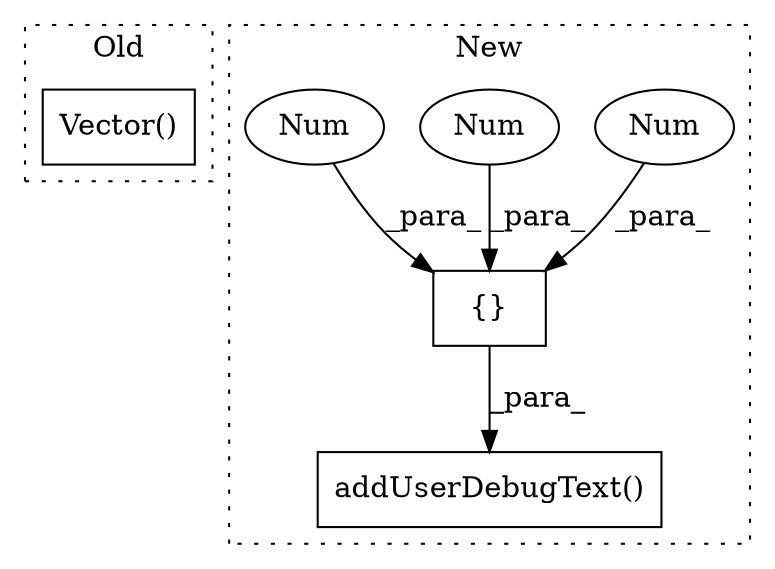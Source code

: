 digraph G {
subgraph cluster0 {
1 [label="Vector()" a="75" s="38692,38750" l="9,1" shape="box"];
label = "Old";
style="dotted";
}
subgraph cluster1 {
2 [label="{}" a="59" s="40069,40081" l="1,0" shape="box"];
3 [label="Num" a="76" s="40070" l="3" shape="ellipse"];
4 [label="Num" a="76" s="40078" l="3" shape="ellipse"];
5 [label="Num" a="76" s="40074" l="3" shape="ellipse"];
6 [label="addUserDebugText()" a="75" s="39988,40082" l="28,15" shape="box"];
label = "New";
style="dotted";
}
2 -> 6 [label="_para_"];
3 -> 2 [label="_para_"];
4 -> 2 [label="_para_"];
5 -> 2 [label="_para_"];
}
